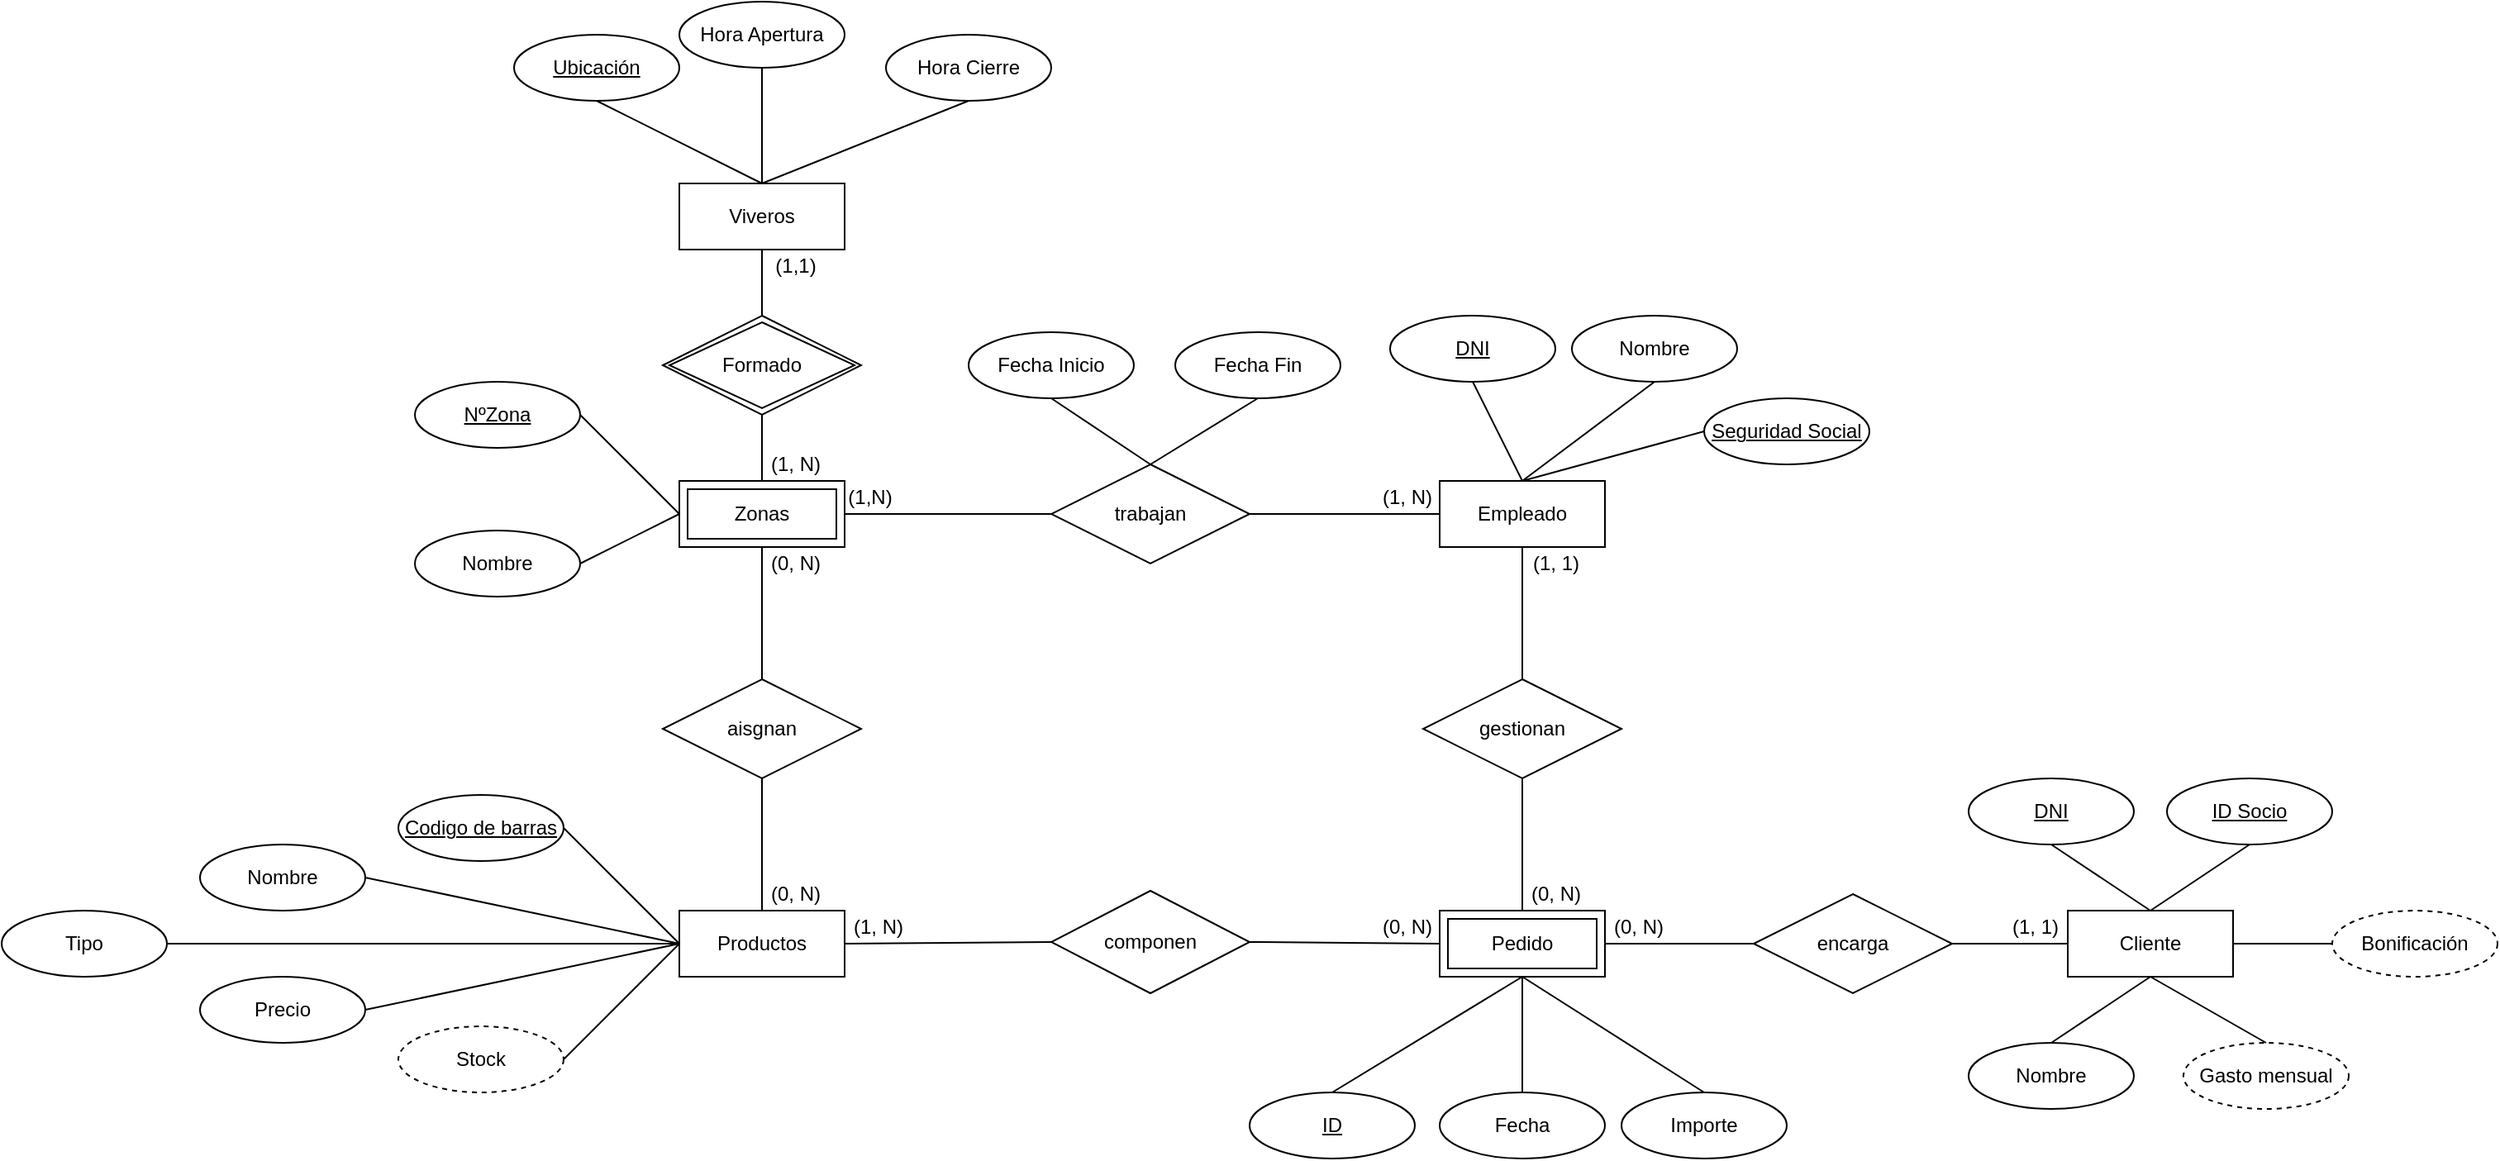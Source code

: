 <mxfile version="13.8.1" type="github"><diagram id="R2lEEEUBdFMjLlhIrx00" name="Page-1"><mxGraphModel dx="2282" dy="1468" grid="1" gridSize="10" guides="1" tooltips="1" connect="1" arrows="1" fold="1" page="1" pageScale="1" pageWidth="1654" pageHeight="1169" math="0" shadow="0" extFonts="Permanent Marker^https://fonts.googleapis.com/css?family=Permanent+Marker"><root><mxCell id="0"/><mxCell id="1" parent="0"/><mxCell id="wE16s2CpaEx2UQmdqDRU-1" value="Viveros" style="whiteSpace=wrap;html=1;align=center;" parent="1" vertex="1"><mxGeometry x="510" y="310" width="100" height="40" as="geometry"/></mxCell><mxCell id="wE16s2CpaEx2UQmdqDRU-3" value="Productos" style="whiteSpace=wrap;html=1;align=center;" parent="1" vertex="1"><mxGeometry x="510" y="750" width="100" height="40" as="geometry"/></mxCell><mxCell id="wE16s2CpaEx2UQmdqDRU-7" value="Empleado" style="whiteSpace=wrap;html=1;align=center;" parent="1" vertex="1"><mxGeometry x="970" y="490" width="100" height="40" as="geometry"/></mxCell><mxCell id="wE16s2CpaEx2UQmdqDRU-9" value="Cliente" style="whiteSpace=wrap;html=1;align=center;" parent="1" vertex="1"><mxGeometry x="1350" y="750" width="100" height="40" as="geometry"/></mxCell><mxCell id="wE16s2CpaEx2UQmdqDRU-14" value="gestionan" style="shape=rhombus;perimeter=rhombusPerimeter;whiteSpace=wrap;html=1;align=center;" parent="1" vertex="1"><mxGeometry x="960" y="610" width="120" height="60" as="geometry"/></mxCell><mxCell id="wE16s2CpaEx2UQmdqDRU-15" value="encarga" style="shape=rhombus;perimeter=rhombusPerimeter;whiteSpace=wrap;html=1;align=center;" parent="1" vertex="1"><mxGeometry x="1160" y="740" width="120" height="60" as="geometry"/></mxCell><mxCell id="wE16s2CpaEx2UQmdqDRU-17" value="" style="endArrow=none;html=1;rounded=0;exitX=0.5;exitY=1;exitDx=0;exitDy=0;entryX=0.5;entryY=0;entryDx=0;entryDy=0;" parent="1" source="wE16s2CpaEx2UQmdqDRU-1" target="wE16s2CpaEx2UQmdqDRU-28" edge="1"><mxGeometry relative="1" as="geometry"><mxPoint x="265" y="370" as="sourcePoint"/><mxPoint x="560" y="380" as="targetPoint"/></mxGeometry></mxCell><mxCell id="wE16s2CpaEx2UQmdqDRU-18" value="" style="endArrow=none;html=1;rounded=0;entryX=0.5;entryY=0;entryDx=0;entryDy=0;exitX=0.5;exitY=1;exitDx=0;exitDy=0;" parent="1" source="wE16s2CpaEx2UQmdqDRU-28" target="wE16s2CpaEx2UQmdqDRU-19" edge="1"><mxGeometry relative="1" as="geometry"><mxPoint x="560" y="470" as="sourcePoint"/><mxPoint x="560" y="470" as="targetPoint"/></mxGeometry></mxCell><mxCell id="wE16s2CpaEx2UQmdqDRU-19" value="Zonas" style="shape=ext;margin=3;double=1;whiteSpace=wrap;html=1;align=center;" parent="1" vertex="1"><mxGeometry x="510" y="490" width="100" height="40" as="geometry"/></mxCell><mxCell id="wE16s2CpaEx2UQmdqDRU-21" value="Hora Apertura" style="ellipse;whiteSpace=wrap;html=1;align=center;" parent="1" vertex="1"><mxGeometry x="510" y="200" width="100" height="40" as="geometry"/></mxCell><mxCell id="wE16s2CpaEx2UQmdqDRU-22" value="Hora Cierre" style="ellipse;whiteSpace=wrap;html=1;align=center;" parent="1" vertex="1"><mxGeometry x="635" y="220" width="100" height="40" as="geometry"/></mxCell><mxCell id="wE16s2CpaEx2UQmdqDRU-23" value="" style="endArrow=none;html=1;rounded=0;exitX=0.5;exitY=0;exitDx=0;exitDy=0;entryX=0.5;entryY=1;entryDx=0;entryDy=0;" parent="1" source="wE16s2CpaEx2UQmdqDRU-1" target="wE16s2CpaEx2UQmdqDRU-26" edge="1"><mxGeometry relative="1" as="geometry"><mxPoint x="670" y="250" as="sourcePoint"/><mxPoint x="480" y="270" as="targetPoint"/></mxGeometry></mxCell><mxCell id="wE16s2CpaEx2UQmdqDRU-24" value="" style="endArrow=none;html=1;rounded=0;exitX=0.5;exitY=0;exitDx=0;exitDy=0;entryX=0.5;entryY=1;entryDx=0;entryDy=0;" parent="1" source="wE16s2CpaEx2UQmdqDRU-1" target="wE16s2CpaEx2UQmdqDRU-21" edge="1"><mxGeometry relative="1" as="geometry"><mxPoint x="680" y="280" as="sourcePoint"/><mxPoint x="840" y="280" as="targetPoint"/></mxGeometry></mxCell><mxCell id="wE16s2CpaEx2UQmdqDRU-25" value="" style="endArrow=none;html=1;rounded=0;exitX=0.5;exitY=0;exitDx=0;exitDy=0;entryX=0.5;entryY=1;entryDx=0;entryDy=0;" parent="1" source="wE16s2CpaEx2UQmdqDRU-1" target="wE16s2CpaEx2UQmdqDRU-22" edge="1"><mxGeometry relative="1" as="geometry"><mxPoint x="710" y="270" as="sourcePoint"/><mxPoint x="870" y="270" as="targetPoint"/></mxGeometry></mxCell><mxCell id="wE16s2CpaEx2UQmdqDRU-26" value="Ubicación" style="ellipse;whiteSpace=wrap;html=1;align=center;fontStyle=4;" parent="1" vertex="1"><mxGeometry x="410" y="220" width="100" height="40" as="geometry"/></mxCell><mxCell id="wE16s2CpaEx2UQmdqDRU-27" value="NºZona" style="ellipse;whiteSpace=wrap;html=1;align=center;fontStyle=4;" parent="1" vertex="1"><mxGeometry x="350" y="430" width="100" height="40" as="geometry"/></mxCell><mxCell id="wE16s2CpaEx2UQmdqDRU-28" value="Formado" style="shape=rhombus;double=1;perimeter=rhombusPerimeter;whiteSpace=wrap;html=1;align=center;" parent="1" vertex="1"><mxGeometry x="500" y="390" width="120" height="60" as="geometry"/></mxCell><mxCell id="wE16s2CpaEx2UQmdqDRU-29" value="" style="endArrow=none;html=1;rounded=0;exitX=1;exitY=0.5;exitDx=0;exitDy=0;entryX=0;entryY=0.5;entryDx=0;entryDy=0;" parent="1" source="wE16s2CpaEx2UQmdqDRU-27" target="wE16s2CpaEx2UQmdqDRU-19" edge="1"><mxGeometry relative="1" as="geometry"><mxPoint x="300" y="480" as="sourcePoint"/><mxPoint x="460" y="480" as="targetPoint"/></mxGeometry></mxCell><mxCell id="wE16s2CpaEx2UQmdqDRU-30" value="Nombre" style="ellipse;whiteSpace=wrap;html=1;align=center;" parent="1" vertex="1"><mxGeometry x="350" y="520" width="100" height="40" as="geometry"/></mxCell><mxCell id="wE16s2CpaEx2UQmdqDRU-31" value="" style="endArrow=none;html=1;rounded=0;exitX=1;exitY=0.5;exitDx=0;exitDy=0;entryX=0;entryY=0.5;entryDx=0;entryDy=0;" parent="1" source="wE16s2CpaEx2UQmdqDRU-30" target="wE16s2CpaEx2UQmdqDRU-19" edge="1"><mxGeometry relative="1" as="geometry"><mxPoint x="290" y="450" as="sourcePoint"/><mxPoint x="450" y="450" as="targetPoint"/></mxGeometry></mxCell><mxCell id="wE16s2CpaEx2UQmdqDRU-32" value="(1,1)" style="text;html=1;align=center;verticalAlign=middle;resizable=0;points=[];autosize=1;" parent="1" vertex="1"><mxGeometry x="560" y="350" width="40" height="20" as="geometry"/></mxCell><mxCell id="wE16s2CpaEx2UQmdqDRU-33" value="(1, N)" style="text;html=1;align=center;verticalAlign=middle;resizable=0;points=[];autosize=1;" parent="1" vertex="1"><mxGeometry x="555" y="470" width="50" height="20" as="geometry"/></mxCell><mxCell id="wE16s2CpaEx2UQmdqDRU-34" value="trabajan" style="shape=rhombus;perimeter=rhombusPerimeter;whiteSpace=wrap;html=1;align=center;" parent="1" vertex="1"><mxGeometry x="735" y="480" width="120" height="60" as="geometry"/></mxCell><mxCell id="wE16s2CpaEx2UQmdqDRU-35" value="" style="endArrow=none;html=1;rounded=0;exitX=1;exitY=0.5;exitDx=0;exitDy=0;entryX=0;entryY=0.5;entryDx=0;entryDy=0;" parent="1" source="wE16s2CpaEx2UQmdqDRU-19" target="wE16s2CpaEx2UQmdqDRU-34" edge="1"><mxGeometry relative="1" as="geometry"><mxPoint x="730" y="410" as="sourcePoint"/><mxPoint x="890" y="410" as="targetPoint"/></mxGeometry></mxCell><mxCell id="wE16s2CpaEx2UQmdqDRU-36" value="" style="endArrow=none;html=1;rounded=0;exitX=1;exitY=0.5;exitDx=0;exitDy=0;entryX=0;entryY=0.5;entryDx=0;entryDy=0;" parent="1" source="wE16s2CpaEx2UQmdqDRU-34" target="wE16s2CpaEx2UQmdqDRU-7" edge="1"><mxGeometry relative="1" as="geometry"><mxPoint x="970" y="380" as="sourcePoint"/><mxPoint x="1130" y="380" as="targetPoint"/></mxGeometry></mxCell><mxCell id="wE16s2CpaEx2UQmdqDRU-37" value="" style="endArrow=none;html=1;rounded=0;exitX=0.5;exitY=0;exitDx=0;exitDy=0;entryX=0.5;entryY=1;entryDx=0;entryDy=0;" parent="1" source="wE16s2CpaEx2UQmdqDRU-34" target="wE16s2CpaEx2UQmdqDRU-38" edge="1"><mxGeometry relative="1" as="geometry"><mxPoint x="880" y="380" as="sourcePoint"/><mxPoint x="810" y="450" as="targetPoint"/></mxGeometry></mxCell><mxCell id="wE16s2CpaEx2UQmdqDRU-38" value="Fecha Inicio" style="ellipse;whiteSpace=wrap;html=1;align=center;" parent="1" vertex="1"><mxGeometry x="685" y="400" width="100" height="40" as="geometry"/></mxCell><mxCell id="wE16s2CpaEx2UQmdqDRU-39" value="Fecha Fin" style="ellipse;whiteSpace=wrap;html=1;align=center;" parent="1" vertex="1"><mxGeometry x="810" y="400" width="100" height="40" as="geometry"/></mxCell><mxCell id="wE16s2CpaEx2UQmdqDRU-40" value="" style="endArrow=none;html=1;rounded=0;exitX=0.5;exitY=0;exitDx=0;exitDy=0;entryX=0.5;entryY=1;entryDx=0;entryDy=0;" parent="1" source="wE16s2CpaEx2UQmdqDRU-34" target="wE16s2CpaEx2UQmdqDRU-39" edge="1"><mxGeometry relative="1" as="geometry"><mxPoint x="980" y="440" as="sourcePoint"/><mxPoint x="1140" y="440" as="targetPoint"/></mxGeometry></mxCell><mxCell id="wE16s2CpaEx2UQmdqDRU-41" value="(1,N)" style="text;html=1;align=center;verticalAlign=middle;resizable=0;points=[];autosize=1;" parent="1" vertex="1"><mxGeometry x="605" y="490" width="40" height="20" as="geometry"/></mxCell><mxCell id="wE16s2CpaEx2UQmdqDRU-42" value="(1, N)" style="text;html=1;align=center;verticalAlign=middle;resizable=0;points=[];autosize=1;" parent="1" vertex="1"><mxGeometry x="925" y="490" width="50" height="20" as="geometry"/></mxCell><mxCell id="wE16s2CpaEx2UQmdqDRU-44" value="DNI" style="ellipse;whiteSpace=wrap;html=1;align=center;fontStyle=4;" parent="1" vertex="1"><mxGeometry x="940" y="390" width="100" height="40" as="geometry"/></mxCell><mxCell id="wE16s2CpaEx2UQmdqDRU-45" value="Nombre" style="ellipse;whiteSpace=wrap;html=1;align=center;" parent="1" vertex="1"><mxGeometry x="1050" y="390" width="100" height="40" as="geometry"/></mxCell><mxCell id="wE16s2CpaEx2UQmdqDRU-47" value="Seguridad Social" style="ellipse;whiteSpace=wrap;html=1;align=center;fontStyle=4;" parent="1" vertex="1"><mxGeometry x="1130" y="440" width="100" height="40" as="geometry"/></mxCell><mxCell id="wE16s2CpaEx2UQmdqDRU-52" value="aisgnan" style="shape=rhombus;perimeter=rhombusPerimeter;whiteSpace=wrap;html=1;align=center;" parent="1" vertex="1"><mxGeometry x="500" y="610" width="120" height="60" as="geometry"/></mxCell><mxCell id="wE16s2CpaEx2UQmdqDRU-53" value="" style="endArrow=none;html=1;rounded=0;exitX=0.5;exitY=1;exitDx=0;exitDy=0;entryX=0.5;entryY=0;entryDx=0;entryDy=0;" parent="1" source="wE16s2CpaEx2UQmdqDRU-19" target="wE16s2CpaEx2UQmdqDRU-52" edge="1"><mxGeometry relative="1" as="geometry"><mxPoint x="300" y="640" as="sourcePoint"/><mxPoint x="460" y="640" as="targetPoint"/></mxGeometry></mxCell><mxCell id="wE16s2CpaEx2UQmdqDRU-54" value="" style="endArrow=none;html=1;rounded=0;exitX=0.5;exitY=1;exitDx=0;exitDy=0;entryX=0.5;entryY=0;entryDx=0;entryDy=0;" parent="1" source="wE16s2CpaEx2UQmdqDRU-52" target="wE16s2CpaEx2UQmdqDRU-3" edge="1"><mxGeometry relative="1" as="geometry"><mxPoint x="300" y="640" as="sourcePoint"/><mxPoint x="460" y="640" as="targetPoint"/></mxGeometry></mxCell><mxCell id="wE16s2CpaEx2UQmdqDRU-55" value="Codigo de barras" style="ellipse;whiteSpace=wrap;html=1;align=center;fontStyle=4;" parent="1" vertex="1"><mxGeometry x="340" y="680" width="100" height="40" as="geometry"/></mxCell><mxCell id="wE16s2CpaEx2UQmdqDRU-56" value="" style="endArrow=none;html=1;rounded=0;exitX=1;exitY=0.5;exitDx=0;exitDy=0;" parent="1" source="wE16s2CpaEx2UQmdqDRU-55" edge="1"><mxGeometry relative="1" as="geometry"><mxPoint x="380" y="800" as="sourcePoint"/><mxPoint x="510" y="770" as="targetPoint"/></mxGeometry></mxCell><mxCell id="wE16s2CpaEx2UQmdqDRU-57" value="Nombre" style="ellipse;whiteSpace=wrap;html=1;align=center;" parent="1" vertex="1"><mxGeometry x="220" y="710" width="100" height="40" as="geometry"/></mxCell><mxCell id="wE16s2CpaEx2UQmdqDRU-58" value="" style="endArrow=none;html=1;rounded=0;exitX=1;exitY=0.5;exitDx=0;exitDy=0;entryX=0;entryY=0.5;entryDx=0;entryDy=0;" parent="1" source="wE16s2CpaEx2UQmdqDRU-57" target="wE16s2CpaEx2UQmdqDRU-3" edge="1"><mxGeometry relative="1" as="geometry"><mxPoint x="470" y="820" as="sourcePoint"/><mxPoint x="630" y="820" as="targetPoint"/></mxGeometry></mxCell><mxCell id="wE16s2CpaEx2UQmdqDRU-59" value="Stock" style="ellipse;whiteSpace=wrap;html=1;align=center;dashed=1;" parent="1" vertex="1"><mxGeometry x="340" y="820" width="100" height="40" as="geometry"/></mxCell><mxCell id="wE16s2CpaEx2UQmdqDRU-60" value="" style="endArrow=none;html=1;rounded=0;exitX=1;exitY=0.5;exitDx=0;exitDy=0;entryX=0;entryY=0.5;entryDx=0;entryDy=0;" parent="1" source="wE16s2CpaEx2UQmdqDRU-59" target="wE16s2CpaEx2UQmdqDRU-3" edge="1"><mxGeometry relative="1" as="geometry"><mxPoint x="560" y="830" as="sourcePoint"/><mxPoint x="720" y="830" as="targetPoint"/></mxGeometry></mxCell><mxCell id="wE16s2CpaEx2UQmdqDRU-61" value="Precio" style="ellipse;whiteSpace=wrap;html=1;align=center;" parent="1" vertex="1"><mxGeometry x="220" y="790" width="100" height="40" as="geometry"/></mxCell><mxCell id="wE16s2CpaEx2UQmdqDRU-62" value="" style="endArrow=none;html=1;rounded=0;exitX=1;exitY=0.5;exitDx=0;exitDy=0;entryX=0;entryY=0.5;entryDx=0;entryDy=0;" parent="1" source="wE16s2CpaEx2UQmdqDRU-61" target="wE16s2CpaEx2UQmdqDRU-3" edge="1"><mxGeometry relative="1" as="geometry"><mxPoint x="130" y="770" as="sourcePoint"/><mxPoint x="290" y="770" as="targetPoint"/></mxGeometry></mxCell><mxCell id="wE16s2CpaEx2UQmdqDRU-63" value="(0, N)" style="text;html=1;align=center;verticalAlign=middle;resizable=0;points=[];autosize=1;" parent="1" vertex="1"><mxGeometry x="555" y="530" width="50" height="20" as="geometry"/></mxCell><mxCell id="wE16s2CpaEx2UQmdqDRU-64" value="(0, N)" style="text;html=1;align=center;verticalAlign=middle;resizable=0;points=[];autosize=1;" parent="1" vertex="1"><mxGeometry x="555" y="730" width="50" height="20" as="geometry"/></mxCell><mxCell id="wE16s2CpaEx2UQmdqDRU-65" value="" style="endArrow=none;html=1;rounded=0;exitX=0.5;exitY=0;exitDx=0;exitDy=0;entryX=0.5;entryY=1;entryDx=0;entryDy=0;" parent="1" source="wE16s2CpaEx2UQmdqDRU-7" target="wE16s2CpaEx2UQmdqDRU-44" edge="1"><mxGeometry relative="1" as="geometry"><mxPoint x="850" y="610" as="sourcePoint"/><mxPoint x="1010" y="610" as="targetPoint"/></mxGeometry></mxCell><mxCell id="wE16s2CpaEx2UQmdqDRU-66" value="" style="endArrow=none;html=1;rounded=0;exitX=0.5;exitY=0;exitDx=0;exitDy=0;entryX=0.5;entryY=1;entryDx=0;entryDy=0;" parent="1" source="wE16s2CpaEx2UQmdqDRU-7" target="wE16s2CpaEx2UQmdqDRU-45" edge="1"><mxGeometry relative="1" as="geometry"><mxPoint x="900" y="590" as="sourcePoint"/><mxPoint x="1060" y="590" as="targetPoint"/></mxGeometry></mxCell><mxCell id="wE16s2CpaEx2UQmdqDRU-67" value="" style="endArrow=none;html=1;rounded=0;entryX=0;entryY=0.5;entryDx=0;entryDy=0;" parent="1" target="wE16s2CpaEx2UQmdqDRU-47" edge="1"><mxGeometry relative="1" as="geometry"><mxPoint x="1020" y="490" as="sourcePoint"/><mxPoint x="1170" y="630" as="targetPoint"/></mxGeometry></mxCell><mxCell id="wE16s2CpaEx2UQmdqDRU-68" value="Tipo" style="ellipse;whiteSpace=wrap;html=1;align=center;" parent="1" vertex="1"><mxGeometry x="100" y="750" width="100" height="40" as="geometry"/></mxCell><mxCell id="wE16s2CpaEx2UQmdqDRU-69" value="" style="endArrow=none;html=1;rounded=0;exitX=1;exitY=0.5;exitDx=0;exitDy=0;entryX=0;entryY=0.5;entryDx=0;entryDy=0;" parent="1" source="wE16s2CpaEx2UQmdqDRU-68" target="wE16s2CpaEx2UQmdqDRU-3" edge="1"><mxGeometry relative="1" as="geometry"><mxPoint x="220" y="769.71" as="sourcePoint"/><mxPoint x="380" y="769.71" as="targetPoint"/></mxGeometry></mxCell><mxCell id="wE16s2CpaEx2UQmdqDRU-70" value="" style="endArrow=none;html=1;rounded=0;exitX=0.5;exitY=1;exitDx=0;exitDy=0;" parent="1" source="wE16s2CpaEx2UQmdqDRU-7" target="wE16s2CpaEx2UQmdqDRU-14" edge="1"><mxGeometry relative="1" as="geometry"><mxPoint x="810" y="610" as="sourcePoint"/><mxPoint x="970" y="610" as="targetPoint"/></mxGeometry></mxCell><mxCell id="wE16s2CpaEx2UQmdqDRU-71" value="" style="endArrow=none;html=1;rounded=0;exitX=0.5;exitY=1;exitDx=0;exitDy=0;entryX=0.5;entryY=0;entryDx=0;entryDy=0;" parent="1" source="wE16s2CpaEx2UQmdqDRU-14" edge="1"><mxGeometry relative="1" as="geometry"><mxPoint x="740" y="620" as="sourcePoint"/><mxPoint x="1020.0" y="750.0" as="targetPoint"/></mxGeometry></mxCell><mxCell id="wE16s2CpaEx2UQmdqDRU-72" value="" style="endArrow=none;html=1;rounded=0;exitX=1;exitY=0.5;exitDx=0;exitDy=0;entryX=0;entryY=0.5;entryDx=0;entryDy=0;" parent="1" target="wE16s2CpaEx2UQmdqDRU-15" edge="1"><mxGeometry relative="1" as="geometry"><mxPoint x="1070" y="770.0" as="sourcePoint"/><mxPoint x="1230" y="700" as="targetPoint"/></mxGeometry></mxCell><mxCell id="wE16s2CpaEx2UQmdqDRU-73" value="" style="endArrow=none;html=1;rounded=0;exitX=1;exitY=0.5;exitDx=0;exitDy=0;entryX=0;entryY=0.5;entryDx=0;entryDy=0;" parent="1" source="wE16s2CpaEx2UQmdqDRU-15" target="wE16s2CpaEx2UQmdqDRU-9" edge="1"><mxGeometry relative="1" as="geometry"><mxPoint x="1170" y="660" as="sourcePoint"/><mxPoint x="1330" y="660" as="targetPoint"/></mxGeometry></mxCell><mxCell id="wE16s2CpaEx2UQmdqDRU-74" value="componen" style="shape=rhombus;perimeter=rhombusPerimeter;whiteSpace=wrap;html=1;align=center;" parent="1" vertex="1"><mxGeometry x="735" y="738" width="120" height="62" as="geometry"/></mxCell><mxCell id="wE16s2CpaEx2UQmdqDRU-75" value="" style="endArrow=none;html=1;rounded=0;exitX=1;exitY=0.5;exitDx=0;exitDy=0;entryX=0;entryY=0.5;entryDx=0;entryDy=0;" parent="1" source="wE16s2CpaEx2UQmdqDRU-3" target="wE16s2CpaEx2UQmdqDRU-74" edge="1"><mxGeometry relative="1" as="geometry"><mxPoint x="650" y="720" as="sourcePoint"/><mxPoint x="810" y="720" as="targetPoint"/></mxGeometry></mxCell><mxCell id="wE16s2CpaEx2UQmdqDRU-76" value="" style="endArrow=none;html=1;rounded=0;exitX=1;exitY=0.5;exitDx=0;exitDy=0;entryX=0;entryY=0.5;entryDx=0;entryDy=0;" parent="1" source="wE16s2CpaEx2UQmdqDRU-74" edge="1"><mxGeometry relative="1" as="geometry"><mxPoint x="820" y="660" as="sourcePoint"/><mxPoint x="970.0" y="770.0" as="targetPoint"/></mxGeometry></mxCell><mxCell id="wE16s2CpaEx2UQmdqDRU-77" value="ID" style="ellipse;whiteSpace=wrap;html=1;align=center;fontStyle=4;" parent="1" vertex="1"><mxGeometry x="855" y="860" width="100" height="40" as="geometry"/></mxCell><mxCell id="wE16s2CpaEx2UQmdqDRU-78" value="Fecha" style="ellipse;whiteSpace=wrap;html=1;align=center;" parent="1" vertex="1"><mxGeometry x="970" y="860" width="100" height="40" as="geometry"/></mxCell><mxCell id="wE16s2CpaEx2UQmdqDRU-79" value="Importe" style="ellipse;whiteSpace=wrap;html=1;align=center;" parent="1" vertex="1"><mxGeometry x="1080" y="860" width="100" height="40" as="geometry"/></mxCell><mxCell id="wE16s2CpaEx2UQmdqDRU-80" value="" style="endArrow=none;html=1;rounded=0;exitX=0.5;exitY=0;exitDx=0;exitDy=0;entryX=0.5;entryY=1;entryDx=0;entryDy=0;" parent="1" source="wE16s2CpaEx2UQmdqDRU-77" edge="1"><mxGeometry relative="1" as="geometry"><mxPoint x="670" y="670" as="sourcePoint"/><mxPoint x="1020.0" y="790.0" as="targetPoint"/></mxGeometry></mxCell><mxCell id="wE16s2CpaEx2UQmdqDRU-81" value="" style="endArrow=none;html=1;rounded=0;exitX=0.5;exitY=0;exitDx=0;exitDy=0;entryX=0.5;entryY=1;entryDx=0;entryDy=0;" parent="1" source="wE16s2CpaEx2UQmdqDRU-78" edge="1"><mxGeometry relative="1" as="geometry"><mxPoint x="750" y="840" as="sourcePoint"/><mxPoint x="1020.0" y="790.0" as="targetPoint"/></mxGeometry></mxCell><mxCell id="wE16s2CpaEx2UQmdqDRU-82" value="" style="endArrow=none;html=1;rounded=0;exitX=0.5;exitY=1;exitDx=0;exitDy=0;entryX=0.5;entryY=0;entryDx=0;entryDy=0;" parent="1" target="wE16s2CpaEx2UQmdqDRU-79" edge="1"><mxGeometry relative="1" as="geometry"><mxPoint x="1020.0" y="790.0" as="sourcePoint"/><mxPoint x="930" y="820" as="targetPoint"/></mxGeometry></mxCell><mxCell id="wE16s2CpaEx2UQmdqDRU-83" value="(1, 1)" style="text;html=1;align=center;verticalAlign=middle;resizable=0;points=[];autosize=1;" parent="1" vertex="1"><mxGeometry x="1020" y="530" width="40" height="20" as="geometry"/></mxCell><mxCell id="wE16s2CpaEx2UQmdqDRU-84" value="(0, N)" style="text;html=1;align=center;verticalAlign=middle;resizable=0;points=[];autosize=1;" parent="1" vertex="1"><mxGeometry x="1015" y="730" width="50" height="20" as="geometry"/></mxCell><mxCell id="wE16s2CpaEx2UQmdqDRU-85" value="(0, N)" style="text;html=1;align=center;verticalAlign=middle;resizable=0;points=[];autosize=1;" parent="1" vertex="1"><mxGeometry x="925" y="750" width="50" height="20" as="geometry"/></mxCell><mxCell id="wE16s2CpaEx2UQmdqDRU-86" value="(1, N)" style="text;html=1;align=center;verticalAlign=middle;resizable=0;points=[];autosize=1;" parent="1" vertex="1"><mxGeometry x="605" y="750" width="50" height="20" as="geometry"/></mxCell><mxCell id="wE16s2CpaEx2UQmdqDRU-87" value="DNI" style="ellipse;whiteSpace=wrap;html=1;align=center;fontStyle=4;" parent="1" vertex="1"><mxGeometry x="1290" y="670" width="100" height="40" as="geometry"/></mxCell><mxCell id="wE16s2CpaEx2UQmdqDRU-88" value="ID Socio" style="ellipse;whiteSpace=wrap;html=1;align=center;fontStyle=4;" parent="1" vertex="1"><mxGeometry x="1410" y="670" width="100" height="40" as="geometry"/></mxCell><mxCell id="wE16s2CpaEx2UQmdqDRU-89" value="Nombre" style="ellipse;whiteSpace=wrap;html=1;align=center;" parent="1" vertex="1"><mxGeometry x="1290" y="830" width="100" height="40" as="geometry"/></mxCell><mxCell id="wE16s2CpaEx2UQmdqDRU-90" value="" style="endArrow=none;html=1;rounded=0;exitX=0.5;exitY=1;exitDx=0;exitDy=0;entryX=0.5;entryY=0;entryDx=0;entryDy=0;" parent="1" source="wE16s2CpaEx2UQmdqDRU-87" target="wE16s2CpaEx2UQmdqDRU-9" edge="1"><mxGeometry relative="1" as="geometry"><mxPoint x="1190" y="670" as="sourcePoint"/><mxPoint x="1350" y="670" as="targetPoint"/></mxGeometry></mxCell><mxCell id="wE16s2CpaEx2UQmdqDRU-91" value="" style="endArrow=none;html=1;rounded=0;exitX=0.5;exitY=0;exitDx=0;exitDy=0;entryX=0.5;entryY=1;entryDx=0;entryDy=0;" parent="1" source="wE16s2CpaEx2UQmdqDRU-9" target="wE16s2CpaEx2UQmdqDRU-88" edge="1"><mxGeometry relative="1" as="geometry"><mxPoint x="1210" y="840" as="sourcePoint"/><mxPoint x="1370" y="840" as="targetPoint"/></mxGeometry></mxCell><mxCell id="wE16s2CpaEx2UQmdqDRU-92" value="" style="endArrow=none;html=1;rounded=0;exitX=0.5;exitY=1;exitDx=0;exitDy=0;entryX=0.5;entryY=0;entryDx=0;entryDy=0;" parent="1" source="wE16s2CpaEx2UQmdqDRU-9" target="wE16s2CpaEx2UQmdqDRU-89" edge="1"><mxGeometry relative="1" as="geometry"><mxPoint x="1230" y="820" as="sourcePoint"/><mxPoint x="1390" y="820" as="targetPoint"/></mxGeometry></mxCell><mxCell id="wE16s2CpaEx2UQmdqDRU-93" value="(0, N)" style="text;html=1;align=center;verticalAlign=middle;resizable=0;points=[];autosize=1;" parent="1" vertex="1"><mxGeometry x="1065" y="750" width="50" height="20" as="geometry"/></mxCell><mxCell id="wE16s2CpaEx2UQmdqDRU-94" value="(1, 1)" style="text;html=1;align=center;verticalAlign=middle;resizable=0;points=[];autosize=1;" parent="1" vertex="1"><mxGeometry x="1310" y="750" width="40" height="20" as="geometry"/></mxCell><mxCell id="wE16s2CpaEx2UQmdqDRU-95" value="Gasto mensual" style="ellipse;whiteSpace=wrap;html=1;align=center;dashed=1;" parent="1" vertex="1"><mxGeometry x="1420" y="830" width="100" height="40" as="geometry"/></mxCell><mxCell id="wE16s2CpaEx2UQmdqDRU-96" value="Bonificación" style="ellipse;whiteSpace=wrap;html=1;align=center;dashed=1;" parent="1" vertex="1"><mxGeometry x="1510" y="750" width="100" height="40" as="geometry"/></mxCell><mxCell id="wE16s2CpaEx2UQmdqDRU-97" value="" style="endArrow=none;html=1;rounded=0;exitX=0.5;exitY=1;exitDx=0;exitDy=0;entryX=0.5;entryY=0;entryDx=0;entryDy=0;" parent="1" source="wE16s2CpaEx2UQmdqDRU-9" target="wE16s2CpaEx2UQmdqDRU-95" edge="1"><mxGeometry relative="1" as="geometry"><mxPoint x="1510" y="830" as="sourcePoint"/><mxPoint x="1670" y="830" as="targetPoint"/></mxGeometry></mxCell><mxCell id="wE16s2CpaEx2UQmdqDRU-98" value="" style="endArrow=none;html=1;rounded=0;exitX=1;exitY=0.5;exitDx=0;exitDy=0;entryX=0;entryY=0.5;entryDx=0;entryDy=0;" parent="1" source="wE16s2CpaEx2UQmdqDRU-9" target="wE16s2CpaEx2UQmdqDRU-96" edge="1"><mxGeometry relative="1" as="geometry"><mxPoint x="1480" y="800" as="sourcePoint"/><mxPoint x="1640" y="800" as="targetPoint"/></mxGeometry></mxCell><mxCell id="wE16s2CpaEx2UQmdqDRU-99" value="Pedido" style="shape=ext;margin=3;double=1;whiteSpace=wrap;html=1;align=center;" parent="1" vertex="1"><mxGeometry x="970" y="750" width="100" height="40" as="geometry"/></mxCell></root></mxGraphModel></diagram></mxfile>
